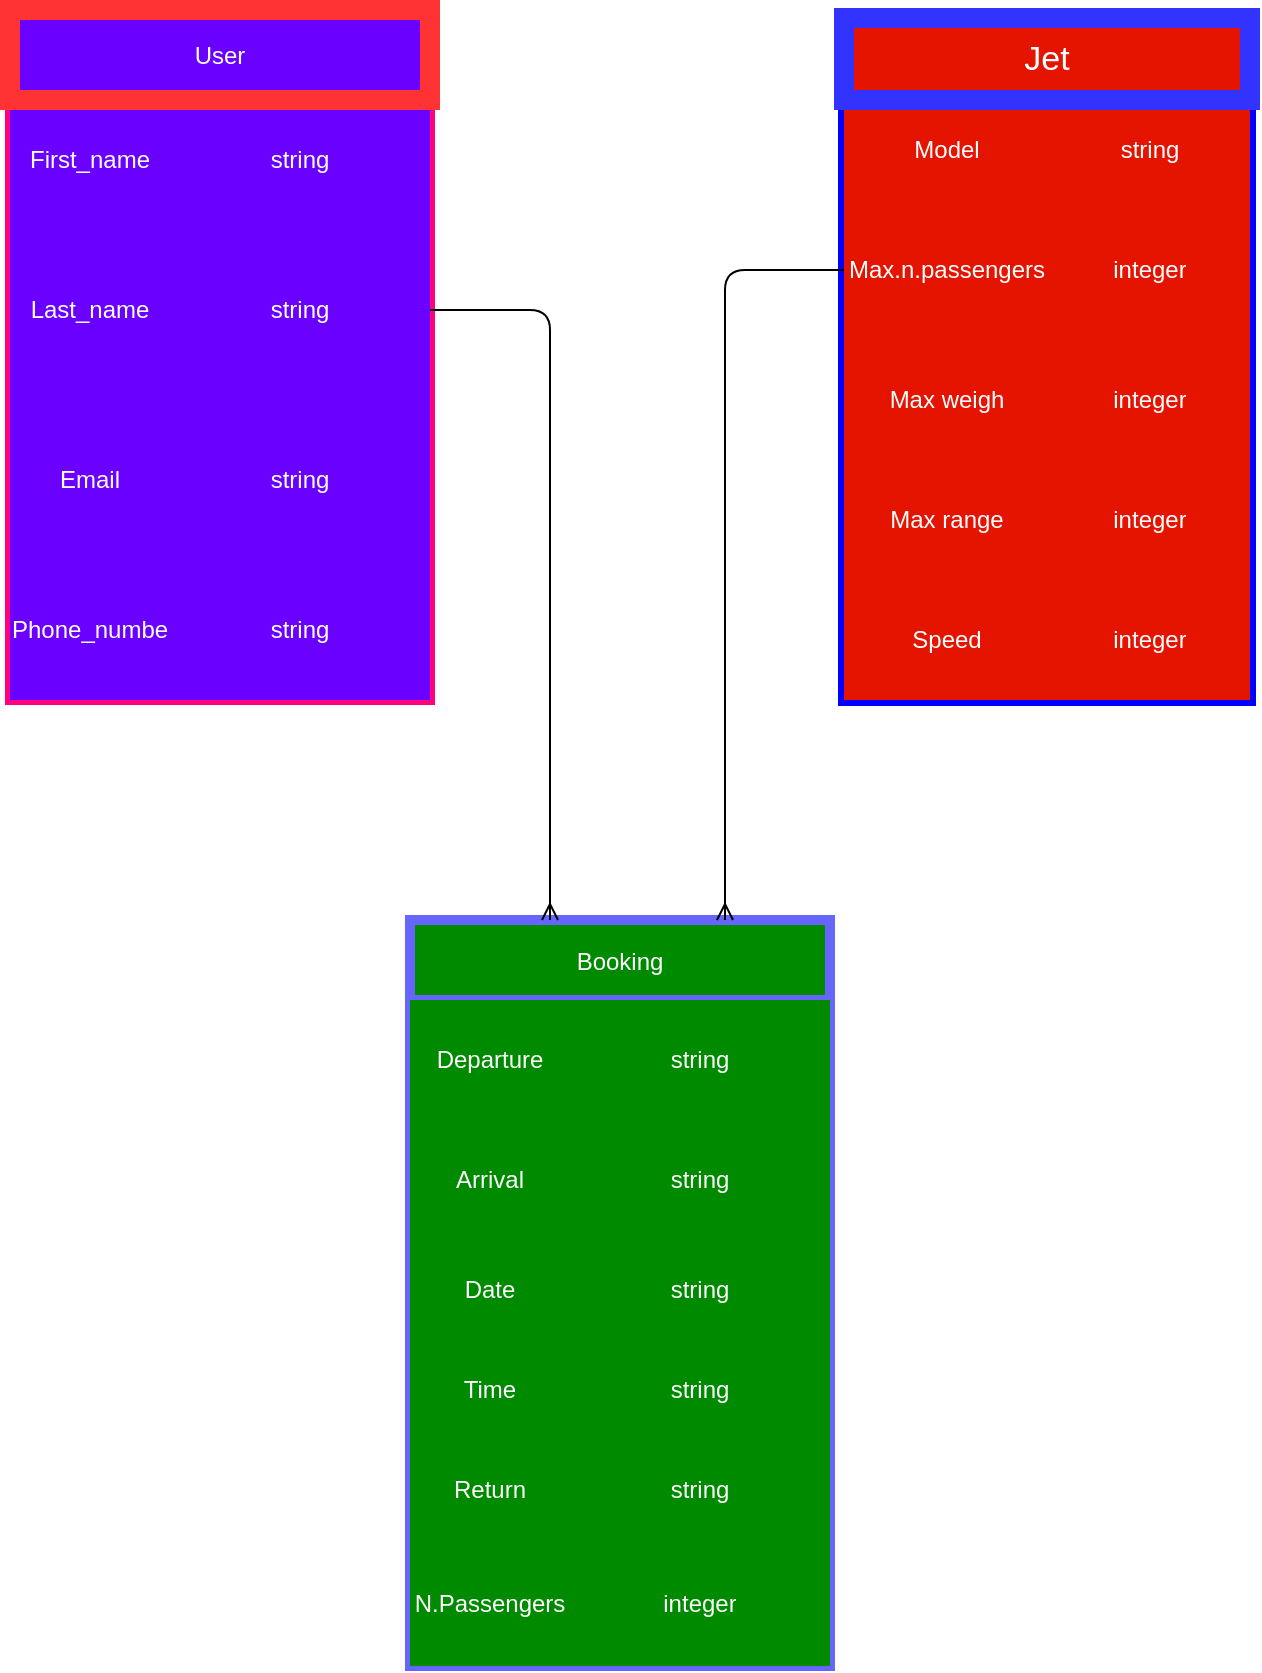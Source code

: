 <mxfile>
    <diagram id="3iIJq1NeaPja7zF421Mq" name="Page-1">
        <mxGraphModel dx="689" dy="697" grid="1" gridSize="10" guides="1" tooltips="1" connect="0" arrows="1" fold="1" page="1" pageScale="1" pageWidth="850" pageHeight="1100" math="0" shadow="0">
            <root>
                <mxCell id="0"/>
                <mxCell id="1" parent="0"/>
                <mxCell id="33" value="" style="shape=table;startSize=0;container=1;collapsible=0;childLayout=tableLayout;fillColor=#6a00ff;fontColor=#ffffff;strokeColor=#FF0080;strokeWidth=5;" vertex="1" parent="1">
                    <mxGeometry x="180" y="60" width="210" height="300.0" as="geometry"/>
                </mxCell>
                <mxCell id="34" value="" style="shape=partialRectangle;collapsible=0;dropTarget=0;pointerEvents=0;fillColor=#6a00ff;top=0;left=0;bottom=0;right=0;points=[[0,0.5],[1,0.5]];portConstraint=eastwest;fontColor=#ffffff;strokeColor=#3700CC;" vertex="1" parent="33">
                    <mxGeometry width="210" height="60" as="geometry"/>
                </mxCell>
                <mxCell id="49" value="First_name" style="shape=partialRectangle;html=1;whiteSpace=wrap;connectable=0;overflow=hidden;fillColor=#6a00ff;top=0;left=0;bottom=0;right=0;pointerEvents=1;strokeColor=#3700CC;fontColor=#ffffff;" vertex="1" parent="34">
                    <mxGeometry width="80" height="60" as="geometry">
                        <mxRectangle width="80" height="60" as="alternateBounds"/>
                    </mxGeometry>
                </mxCell>
                <mxCell id="35" value="string" style="shape=partialRectangle;html=1;whiteSpace=wrap;connectable=0;overflow=hidden;fillColor=#6a00ff;top=0;left=0;bottom=0;right=0;pointerEvents=1;strokeColor=#3700CC;fontColor=#ffffff;" vertex="1" parent="34">
                    <mxGeometry x="80" width="130" height="60" as="geometry">
                        <mxRectangle width="130" height="60" as="alternateBounds"/>
                    </mxGeometry>
                </mxCell>
                <mxCell id="37" value="" style="shape=partialRectangle;collapsible=0;dropTarget=0;pointerEvents=0;fillColor=#6a00ff;top=0;left=0;bottom=0;right=0;points=[[0,0.5],[1,0.5]];portConstraint=eastwest;fontColor=#ffffff;strokeColor=#3700CC;" vertex="1" parent="33">
                    <mxGeometry y="60" width="210" height="90" as="geometry"/>
                </mxCell>
                <mxCell id="50" value="Last_name" style="shape=partialRectangle;html=1;whiteSpace=wrap;connectable=0;overflow=hidden;fillColor=#6a00ff;top=0;left=0;bottom=0;right=0;pointerEvents=1;fontColor=#ffffff;strokeColor=#3700CC;" vertex="1" parent="37">
                    <mxGeometry width="80" height="90" as="geometry">
                        <mxRectangle width="80" height="90" as="alternateBounds"/>
                    </mxGeometry>
                </mxCell>
                <mxCell id="38" value="string" style="shape=partialRectangle;html=1;whiteSpace=wrap;connectable=0;overflow=hidden;fillColor=#6a00ff;top=0;left=0;bottom=0;right=0;pointerEvents=1;fontColor=#ffffff;strokeColor=#3700CC;" vertex="1" parent="37">
                    <mxGeometry x="80" width="130" height="90" as="geometry">
                        <mxRectangle width="130" height="90" as="alternateBounds"/>
                    </mxGeometry>
                </mxCell>
                <mxCell id="40" value="" style="shape=partialRectangle;collapsible=0;dropTarget=0;pointerEvents=0;fillColor=#6a00ff;top=0;left=0;bottom=0;right=0;points=[[0,0.5],[1,0.5]];portConstraint=eastwest;fontColor=#ffffff;strokeColor=#3700CC;" vertex="1" parent="33">
                    <mxGeometry y="150" width="210" height="80" as="geometry"/>
                </mxCell>
                <mxCell id="51" value="Email" style="shape=partialRectangle;html=1;whiteSpace=wrap;connectable=0;overflow=hidden;fillColor=#6a00ff;top=0;left=0;bottom=0;right=0;pointerEvents=1;fontColor=#ffffff;strokeColor=#3700CC;" vertex="1" parent="40">
                    <mxGeometry width="80" height="80" as="geometry">
                        <mxRectangle width="80" height="80" as="alternateBounds"/>
                    </mxGeometry>
                </mxCell>
                <mxCell id="41" value="string" style="shape=partialRectangle;html=1;whiteSpace=wrap;connectable=0;overflow=hidden;fillColor=#6a00ff;top=0;left=0;bottom=0;right=0;pointerEvents=1;fontColor=#ffffff;strokeColor=#3700CC;" vertex="1" parent="40">
                    <mxGeometry x="80" width="130" height="80" as="geometry">
                        <mxRectangle width="130" height="80" as="alternateBounds"/>
                    </mxGeometry>
                </mxCell>
                <mxCell id="46" style="shape=partialRectangle;collapsible=0;dropTarget=0;pointerEvents=0;fillColor=#6a00ff;top=0;left=0;bottom=0;right=0;points=[[0,0.5],[1,0.5]];portConstraint=eastwest;fontColor=#ffffff;strokeColor=#3700CC;" vertex="1" parent="33">
                    <mxGeometry y="230" width="210" height="70" as="geometry"/>
                </mxCell>
                <mxCell id="52" value="Phone_number" style="shape=partialRectangle;html=1;whiteSpace=wrap;connectable=0;overflow=hidden;fillColor=#6a00ff;top=0;left=0;bottom=0;right=0;pointerEvents=1;fontColor=#ffffff;strokeColor=#3700CC;" vertex="1" parent="46">
                    <mxGeometry width="80" height="70" as="geometry">
                        <mxRectangle width="80" height="70" as="alternateBounds"/>
                    </mxGeometry>
                </mxCell>
                <mxCell id="47" value="string" style="shape=partialRectangle;html=1;whiteSpace=wrap;connectable=0;overflow=hidden;fillColor=#6a00ff;top=0;left=0;bottom=0;right=0;pointerEvents=1;fontColor=#ffffff;strokeColor=#3700CC;" vertex="1" parent="46">
                    <mxGeometry x="80" width="130" height="70" as="geometry">
                        <mxRectangle width="130" height="70" as="alternateBounds"/>
                    </mxGeometry>
                </mxCell>
                <mxCell id="53" value="User" style="whiteSpace=wrap;html=1;fillColor=#6a00ff;fontColor=#ffffff;strokeColor=#FF3333;strokeWidth=10;" vertex="1" parent="1">
                    <mxGeometry x="180" y="15" width="210" height="45" as="geometry"/>
                </mxCell>
                <mxCell id="108" value="Booking" style="shape=table;startSize=40;container=1;collapsible=0;childLayout=tableLayout;fillColor=#008a00;fontColor=#ffffff;strokeColor=#6666FF;strokeWidth=5;" vertex="1" parent="1">
                    <mxGeometry x="380" y="470" width="210" height="373.0" as="geometry"/>
                </mxCell>
                <mxCell id="109" value="" style="shape=partialRectangle;collapsible=0;dropTarget=0;pointerEvents=0;fillColor=#008a00;top=0;left=0;bottom=0;right=0;points=[[0,0.5],[1,0.5]];portConstraint=eastwest;fontColor=#ffffff;strokeColor=#005700;" vertex="1" parent="108">
                    <mxGeometry y="40" width="210" height="60" as="geometry"/>
                </mxCell>
                <mxCell id="110" value="Departure" style="shape=partialRectangle;html=1;whiteSpace=wrap;connectable=0;overflow=hidden;fillColor=#008a00;top=0;left=0;bottom=0;right=0;pointerEvents=1;fontColor=#ffffff;strokeColor=#005700;" vertex="1" parent="109">
                    <mxGeometry width="80" height="60" as="geometry">
                        <mxRectangle width="80" height="60" as="alternateBounds"/>
                    </mxGeometry>
                </mxCell>
                <mxCell id="111" value="string" style="shape=partialRectangle;html=1;whiteSpace=wrap;connectable=0;overflow=hidden;fillColor=#008a00;top=0;left=0;bottom=0;right=0;pointerEvents=1;fontColor=#ffffff;strokeColor=#005700;" vertex="1" parent="109">
                    <mxGeometry x="80" width="130" height="60" as="geometry">
                        <mxRectangle width="130" height="60" as="alternateBounds"/>
                    </mxGeometry>
                </mxCell>
                <mxCell id="112" value="" style="shape=partialRectangle;collapsible=0;dropTarget=0;pointerEvents=0;fillColor=#008a00;top=0;left=0;bottom=0;right=0;points=[[0,0.5],[1,0.5]];portConstraint=eastwest;fontColor=#ffffff;strokeColor=#005700;" vertex="1" parent="108">
                    <mxGeometry y="100" width="210" height="60" as="geometry"/>
                </mxCell>
                <mxCell id="113" value="Arrival" style="shape=partialRectangle;html=1;whiteSpace=wrap;connectable=0;overflow=hidden;fillColor=#008a00;top=0;left=0;bottom=0;right=0;pointerEvents=1;fontColor=#ffffff;strokeColor=#005700;" vertex="1" parent="112">
                    <mxGeometry width="80" height="60" as="geometry">
                        <mxRectangle width="80" height="60" as="alternateBounds"/>
                    </mxGeometry>
                </mxCell>
                <mxCell id="114" value="string" style="shape=partialRectangle;html=1;whiteSpace=wrap;connectable=0;overflow=hidden;fillColor=#008a00;top=0;left=0;bottom=0;right=0;pointerEvents=1;fontColor=#ffffff;strokeColor=#005700;" vertex="1" parent="112">
                    <mxGeometry x="80" width="130" height="60" as="geometry">
                        <mxRectangle width="130" height="60" as="alternateBounds"/>
                    </mxGeometry>
                </mxCell>
                <mxCell id="115" value="" style="shape=partialRectangle;collapsible=0;dropTarget=0;pointerEvents=0;fillColor=#008a00;top=0;left=0;bottom=0;right=0;points=[[0,0.5],[1,0.5]];portConstraint=eastwest;fontColor=#ffffff;strokeColor=#005700;" vertex="1" parent="108">
                    <mxGeometry y="160" width="210" height="50" as="geometry"/>
                </mxCell>
                <mxCell id="116" value="Date" style="shape=partialRectangle;html=1;whiteSpace=wrap;connectable=0;overflow=hidden;fillColor=#008a00;top=0;left=0;bottom=0;right=0;pointerEvents=1;fontColor=#ffffff;strokeColor=#005700;" vertex="1" parent="115">
                    <mxGeometry width="80" height="50" as="geometry">
                        <mxRectangle width="80" height="50" as="alternateBounds"/>
                    </mxGeometry>
                </mxCell>
                <mxCell id="117" value="string" style="shape=partialRectangle;html=1;whiteSpace=wrap;connectable=0;overflow=hidden;fillColor=#008a00;top=0;left=0;bottom=0;right=0;pointerEvents=1;fontColor=#ffffff;strokeColor=#005700;" vertex="1" parent="115">
                    <mxGeometry x="80" width="130" height="50" as="geometry">
                        <mxRectangle width="130" height="50" as="alternateBounds"/>
                    </mxGeometry>
                </mxCell>
                <mxCell id="118" value="" style="shape=partialRectangle;collapsible=0;dropTarget=0;pointerEvents=0;fillColor=#008a00;top=0;left=0;bottom=0;right=0;points=[[0,0.5],[1,0.5]];portConstraint=eastwest;fontColor=#ffffff;strokeColor=#005700;" vertex="1" parent="108">
                    <mxGeometry y="210" width="210" height="50" as="geometry"/>
                </mxCell>
                <mxCell id="119" value="Time" style="shape=partialRectangle;html=1;whiteSpace=wrap;connectable=0;overflow=hidden;fillColor=#008a00;top=0;left=0;bottom=0;right=0;pointerEvents=1;fontColor=#ffffff;strokeColor=#005700;" vertex="1" parent="118">
                    <mxGeometry width="80" height="50" as="geometry">
                        <mxRectangle width="80" height="50" as="alternateBounds"/>
                    </mxGeometry>
                </mxCell>
                <mxCell id="120" value="string" style="shape=partialRectangle;html=1;whiteSpace=wrap;connectable=0;overflow=hidden;fillColor=#008a00;top=0;left=0;bottom=0;right=0;pointerEvents=1;fontColor=#ffffff;strokeColor=#005700;" vertex="1" parent="118">
                    <mxGeometry x="80" width="130" height="50" as="geometry">
                        <mxRectangle width="130" height="50" as="alternateBounds"/>
                    </mxGeometry>
                </mxCell>
                <mxCell id="121" value="" style="shape=partialRectangle;collapsible=0;dropTarget=0;pointerEvents=0;fillColor=#008a00;top=0;left=0;bottom=0;right=0;points=[[0,0.5],[1,0.5]];portConstraint=eastwest;fontColor=#ffffff;strokeColor=#005700;" vertex="1" parent="108">
                    <mxGeometry y="260" width="210" height="50" as="geometry"/>
                </mxCell>
                <mxCell id="122" value="Return" style="shape=partialRectangle;html=1;whiteSpace=wrap;connectable=0;overflow=hidden;fillColor=#008a00;top=0;left=0;bottom=0;right=0;pointerEvents=1;fontColor=#ffffff;strokeColor=#005700;" vertex="1" parent="121">
                    <mxGeometry width="80" height="50" as="geometry">
                        <mxRectangle width="80" height="50" as="alternateBounds"/>
                    </mxGeometry>
                </mxCell>
                <mxCell id="123" value="string" style="shape=partialRectangle;html=1;whiteSpace=wrap;connectable=0;overflow=hidden;fillColor=#008a00;top=0;left=0;bottom=0;right=0;pointerEvents=1;fontColor=#ffffff;strokeColor=#005700;" vertex="1" parent="121">
                    <mxGeometry x="80" width="130" height="50" as="geometry">
                        <mxRectangle width="130" height="50" as="alternateBounds"/>
                    </mxGeometry>
                </mxCell>
                <mxCell id="124" value="" style="shape=partialRectangle;collapsible=0;dropTarget=0;pointerEvents=0;fillColor=#008a00;top=0;left=0;bottom=0;right=0;points=[[0,0.5],[1,0.5]];portConstraint=eastwest;fontColor=#ffffff;strokeColor=#005700;" vertex="1" parent="108">
                    <mxGeometry y="310" width="210" height="63" as="geometry"/>
                </mxCell>
                <mxCell id="125" value="N.Passengers" style="shape=partialRectangle;html=1;whiteSpace=wrap;connectable=0;overflow=hidden;fillColor=#008a00;top=0;left=0;bottom=0;right=0;pointerEvents=1;fontColor=#ffffff;strokeColor=#005700;" vertex="1" parent="124">
                    <mxGeometry width="80" height="63" as="geometry">
                        <mxRectangle width="80" height="63" as="alternateBounds"/>
                    </mxGeometry>
                </mxCell>
                <mxCell id="126" value="integer" style="shape=partialRectangle;html=1;whiteSpace=wrap;connectable=0;overflow=hidden;fillColor=#008a00;top=0;left=0;bottom=0;right=0;pointerEvents=1;fontColor=#ffffff;strokeColor=#005700;" vertex="1" parent="124">
                    <mxGeometry x="80" width="130" height="63" as="geometry">
                        <mxRectangle width="130" height="63" as="alternateBounds"/>
                    </mxGeometry>
                </mxCell>
                <mxCell id="240" value="" style="shape=table;startSize=0;container=1;collapsible=0;childLayout=tableLayout;fillColor=#e51400;fontColor=#ffffff;strokeColor=#0000FF;gradientColor=#FFFFFF;gradientDirection=west;swimlaneFillColor=#FFFFFF;strokeWidth=6;" vertex="1" parent="1">
                    <mxGeometry x="597" y="60" width="203" height="300.0" as="geometry"/>
                </mxCell>
                <mxCell id="241" value="" style="shape=partialRectangle;collapsible=0;dropTarget=0;pointerEvents=0;fillColor=#e51400;top=0;left=0;bottom=0;right=0;points=[[0,0.5],[1,0.5]];portConstraint=eastwest;fontColor=#ffffff;strokeColor=#B20000;" vertex="1" parent="240">
                    <mxGeometry width="203" height="50" as="geometry"/>
                </mxCell>
                <mxCell id="242" value="Model" style="shape=partialRectangle;html=1;whiteSpace=wrap;connectable=0;overflow=hidden;fillColor=#e51400;top=0;left=0;bottom=0;right=0;pointerEvents=1;fontColor=#ffffff;strokeColor=#B20000;" vertex="1" parent="241">
                    <mxGeometry width="103" height="50" as="geometry">
                        <mxRectangle width="103" height="50" as="alternateBounds"/>
                    </mxGeometry>
                </mxCell>
                <mxCell id="243" value="string" style="shape=partialRectangle;html=1;whiteSpace=wrap;connectable=0;overflow=hidden;fillColor=#e51400;top=0;left=0;bottom=0;right=0;pointerEvents=1;fontColor=#ffffff;strokeColor=#B20000;" vertex="1" parent="241">
                    <mxGeometry x="103" width="100" height="50" as="geometry">
                        <mxRectangle width="100" height="50" as="alternateBounds"/>
                    </mxGeometry>
                </mxCell>
                <mxCell id="244" value="" style="shape=partialRectangle;collapsible=0;dropTarget=0;pointerEvents=0;fillColor=#e51400;top=0;left=0;bottom=0;right=0;points=[[0,0.5],[1,0.5]];portConstraint=eastwest;fontColor=#ffffff;strokeColor=#B20000;" vertex="1" parent="240">
                    <mxGeometry y="50" width="203" height="70" as="geometry"/>
                </mxCell>
                <mxCell id="245" value="Max.n.passengers" style="shape=partialRectangle;html=1;whiteSpace=wrap;connectable=0;overflow=hidden;fillColor=#e51400;top=0;left=0;bottom=0;right=0;pointerEvents=1;fontColor=#ffffff;strokeColor=#B20000;" vertex="1" parent="244">
                    <mxGeometry width="103" height="70" as="geometry">
                        <mxRectangle width="103" height="70" as="alternateBounds"/>
                    </mxGeometry>
                </mxCell>
                <mxCell id="246" value="integer" style="shape=partialRectangle;html=1;whiteSpace=wrap;connectable=0;overflow=hidden;fillColor=#e51400;top=0;left=0;bottom=0;right=0;pointerEvents=1;fontColor=#ffffff;strokeColor=#B20000;" vertex="1" parent="244">
                    <mxGeometry x="103" width="100" height="70" as="geometry">
                        <mxRectangle width="100" height="70" as="alternateBounds"/>
                    </mxGeometry>
                </mxCell>
                <mxCell id="247" value="" style="shape=partialRectangle;collapsible=0;dropTarget=0;pointerEvents=0;fillColor=#e51400;top=0;left=0;bottom=0;right=0;points=[[0,0.5],[1,0.5]];portConstraint=eastwest;fontColor=#ffffff;strokeColor=#B20000;" vertex="1" parent="240">
                    <mxGeometry y="120" width="203" height="60" as="geometry"/>
                </mxCell>
                <mxCell id="248" value="Max weigh" style="shape=partialRectangle;html=1;whiteSpace=wrap;connectable=0;overflow=hidden;fillColor=#e51400;top=0;left=0;bottom=0;right=0;pointerEvents=1;fontColor=#ffffff;strokeColor=#B20000;" vertex="1" parent="247">
                    <mxGeometry width="103" height="60" as="geometry">
                        <mxRectangle width="103" height="60" as="alternateBounds"/>
                    </mxGeometry>
                </mxCell>
                <mxCell id="249" value="integer" style="shape=partialRectangle;html=1;whiteSpace=wrap;connectable=0;overflow=hidden;fillColor=#e51400;top=0;left=0;bottom=0;right=0;pointerEvents=1;fontColor=#ffffff;strokeColor=#B20000;" vertex="1" parent="247">
                    <mxGeometry x="103" width="100" height="60" as="geometry">
                        <mxRectangle width="100" height="60" as="alternateBounds"/>
                    </mxGeometry>
                </mxCell>
                <mxCell id="250" value="" style="shape=partialRectangle;collapsible=0;dropTarget=0;pointerEvents=0;fillColor=#e51400;top=0;left=0;bottom=0;right=0;points=[[0,0.5],[1,0.5]];portConstraint=eastwest;fontColor=#ffffff;strokeColor=#B20000;" vertex="1" parent="240">
                    <mxGeometry y="180" width="203" height="60" as="geometry"/>
                </mxCell>
                <mxCell id="251" value="Max range" style="shape=partialRectangle;html=1;whiteSpace=wrap;connectable=0;overflow=hidden;fillColor=#e51400;top=0;left=0;bottom=0;right=0;pointerEvents=1;fontColor=#ffffff;strokeColor=#B20000;" vertex="1" parent="250">
                    <mxGeometry width="103" height="60" as="geometry">
                        <mxRectangle width="103" height="60" as="alternateBounds"/>
                    </mxGeometry>
                </mxCell>
                <mxCell id="252" value="integer" style="shape=partialRectangle;html=1;whiteSpace=wrap;connectable=0;overflow=hidden;fillColor=#e51400;top=0;left=0;bottom=0;right=0;pointerEvents=1;fontColor=#ffffff;strokeColor=#B20000;" vertex="1" parent="250">
                    <mxGeometry x="103" width="100" height="60" as="geometry">
                        <mxRectangle width="100" height="60" as="alternateBounds"/>
                    </mxGeometry>
                </mxCell>
                <mxCell id="253" value="" style="shape=partialRectangle;collapsible=0;dropTarget=0;pointerEvents=0;fillColor=#e51400;top=0;left=0;bottom=0;right=0;points=[[0,0.5],[1,0.5]];portConstraint=eastwest;fontColor=#ffffff;strokeColor=#B20000;" vertex="1" parent="240">
                    <mxGeometry y="240" width="203" height="60" as="geometry"/>
                </mxCell>
                <mxCell id="254" value="Speed" style="shape=partialRectangle;html=1;whiteSpace=wrap;connectable=0;overflow=hidden;fillColor=#e51400;top=0;left=0;bottom=0;right=0;pointerEvents=1;fontColor=#ffffff;strokeColor=#B20000;" vertex="1" parent="253">
                    <mxGeometry width="103" height="60" as="geometry">
                        <mxRectangle width="103" height="60" as="alternateBounds"/>
                    </mxGeometry>
                </mxCell>
                <mxCell id="255" value="integer" style="shape=partialRectangle;html=1;whiteSpace=wrap;connectable=0;overflow=hidden;fillColor=#e51400;top=0;left=0;bottom=0;right=0;pointerEvents=1;fontColor=#ffffff;strokeColor=#B20000;perimeterSpacing=3;" vertex="1" parent="253">
                    <mxGeometry x="103" width="100" height="60" as="geometry">
                        <mxRectangle width="100" height="60" as="alternateBounds"/>
                    </mxGeometry>
                </mxCell>
                <mxCell id="256" value="Jet" style="whiteSpace=wrap;html=1;shadow=0;sketch=0;fontSize=17;fillColor=#e51400;fontColor=#ffffff;strokeColor=#3333FF;strokeWidth=10;" vertex="1" parent="1">
                    <mxGeometry x="597" y="19" width="203" height="41" as="geometry"/>
                </mxCell>
                <mxCell id="262" style="edgeStyle=orthogonalEdgeStyle;html=1;exitX=1;exitY=0.5;exitDx=0;exitDy=0;fontSize=17;endArrow=ERmany;endFill=0;" edge="1" parent="1" source="37" target="108">
                    <mxGeometry relative="1" as="geometry">
                        <mxPoint x="450" y="450" as="targetPoint"/>
                        <Array as="points">
                            <mxPoint x="450" y="165"/>
                        </Array>
                    </mxGeometry>
                </mxCell>
                <mxCell id="263" style="edgeStyle=orthogonalEdgeStyle;html=1;exitX=0;exitY=0.5;exitDx=0;exitDy=0;fontSize=17;endArrow=ERmany;endFill=0;entryX=0.75;entryY=0;entryDx=0;entryDy=0;" edge="1" parent="1" source="244" target="108">
                    <mxGeometry relative="1" as="geometry">
                        <mxPoint x="530" y="460" as="targetPoint"/>
                    </mxGeometry>
                </mxCell>
            </root>
        </mxGraphModel>
    </diagram>
</mxfile>